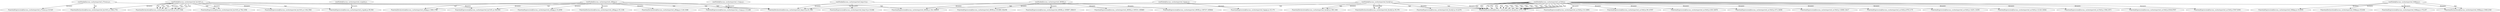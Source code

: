 digraph lacunaCG {
 "rootNode@lacuna_cache/exported_bmjc14.js:," -> "FunctionExpression@lacuna_cache/exported_bmjc14.js:10,646" [label="dynamic" ];
 "rootNode@lacuna_cache/exported_bmjc14.js:," -> "FunctionDeclaration@lacuna_cache/exported_bmjc14.js:61,544" [label="dynamic" ];
 "rootNode@lacuna_cache/exported_bmjc14.js:," -> "FunctionDeclaration@lacuna_cache/exported_0yo4j3.js:1475,1744" [label="tajs" ];
 "rootNode@lacuna_cache/exported_e7twmu.js:," -> "FunctionExpression@lacuna_cache/exported_e7twmu.js:10,525" [label="dynamic" ];
 "rootNode@lacuna_cache/exported_e7twmu.js:," -> "FunctionDeclaration@lacuna_cache/exported_bmjc14.js:61,544" [label="tajs" ];
 "rootNode@lacuna_cache/exported_e7twmu.js:," -> "FunctionDeclaration@lacuna_cache/exported_by3v81.js:1564,1751" [label="tajs" ];
 "rootNode@lacuna_cache/exported_as19z9.js:," -> "FunctionExpression@lacuna_cache/exported_as19z9.js:10,14991" [label="dynamic" ];
 "rootNode@lacuna_cache/exported_as19z9.js:," -> "FunctionExpression@lacuna_cache/exported_as19z9.js:59,14767" [label="dynamic" ];
 "rootNode@lacuna_cache/exported_as19z9.js:," -> "FunctionExpression@lacuna_cache/exported_as19z9.js:439,14678" [label="dynamic" ];
 "rootNode@lacuna_cache/exported_as19z9.js:," -> "FunctionExpression@lacuna_cache/exported_as19z9.js:473,14656" [label="dynamic" ];
 "rootNode@lacuna_cache/exported_as19z9.js:," -> "FunctionExpression@lacuna_cache/exported_as19z9.js:14089,14417" [label="dynamic" ];
 "rootNode@lacuna_cache/exported_as19z9.js:," -> "FunctionExpression@lacuna_cache/exported_as19z9.js:979,1175" [label="dynamic" ];
 "rootNode@lacuna_cache/exported_as19z9.js:," -> "FunctionExpression@lacuna_cache/exported_as19z9.js:14251,14355" [label="dynamic" ];
 "rootNode@lacuna_cache/exported_as19z9.js:," -> "FunctionExpression@lacuna_cache/exported_as19z9.js:12120,14044" [label="dynamic" ];
 "rootNode@lacuna_cache/exported_as19z9.js:," -> "FunctionExpression@lacuna_cache/exported_as19z9.js:1594,1873" [label="dynamic" ];
 "rootNode@lacuna_cache/exported_as19z9.js:," -> "FunctionExpression@lacuna_cache/exported_as19z9.js:8344,9767" [label="dynamic" ];
 "rootNode@lacuna_cache/exported_as19z9.js:," -> "FunctionExpression@lacuna_cache/exported_as19z9.js:5547,6393" [label="dynamic" ];
 "rootNode@lacuna_cache/exported_as19z9.js:," -> "FunctionDeclaration@lacuna_cache/exported_0yo4j3.js:1475,1744" [label="tajs" ];
 "rootNode@lacuna_cache/exported_as19z9.js:," -> "FunctionDeclaration@lacuna_cache/exported_0yo4j3.js:1475,1744" [label="tajs" ];
 "rootNode@lacuna_cache/exported_as19z9.js:," -> "FunctionDeclaration@lacuna_cache/exported_0yo4j3.js:1475,1744" [label="tajs" ];
 "rootNode@lacuna_cache/exported_as19z9.js:," -> "FunctionDeclaration@lacuna_cache/exported_0yo4j3.js:1475,1744" [label="tajs" ];
 "rootNode@lacuna_cache/exported_as19z9.js:," -> "FunctionDeclaration@lacuna_cache/exported_0yo4j3.js:1475,1744" [label="tajs" ];
 "rootNode@lacuna_cache/exported_as19z9.js:," -> "FunctionDeclaration@lacuna_cache/exported_0yo4j3.js:1475,1744" [label="tajs" ];
 "rootNode@lacuna_cache/exported_as19z9.js:," -> "FunctionDeclaration@lacuna_cache/exported_0yo4j3.js:1475,1744" [label="tajs" ];
 "rootNode@lacuna_cache/exported_as19z9.js:," -> "FunctionDeclaration@lacuna_cache/exported_0yo4j3.js:1475,1744" [label="tajs" ];
 "rootNode@lacuna_cache/exported_as19z9.js:," -> "FunctionDeclaration@lacuna_cache/exported_0yo4j3.js:1475,1744" [label="tajs" ];
 "rootNode@lacuna_cache/exported_as19z9.js:," -> "FunctionDeclaration@lacuna_cache/exported_0yo4j3.js:1475,1744" [label="tajs" ];
 "rootNode@lacuna_cache/exported_as19z9.js:," -> "FunctionDeclaration@lacuna_cache/exported_0yo4j3.js:1475,1744" [label="tajs" ];
 "rootNode@lacuna_cache/exported_as19z9.js:," -> "FunctionDeclaration@lacuna_cache/exported_0yo4j3.js:1475,1744" [label="tajs" ];
 "rootNode@lacuna_cache/exported_as19z9.js:," -> "FunctionDeclaration@lacuna_cache/exported_0yo4j3.js:1475,1744" [label="tajs" ];
 "rootNode@lacuna_cache/exported_as19z9.js:," -> "FunctionDeclaration@lacuna_cache/exported_0yo4j3.js:1475,1744" [label="tajs" ];
 "rootNode@lacuna_cache/exported_as19z9.js:," -> "FunctionDeclaration@lacuna_cache/exported_0yo4j3.js:1475,1744" [label="tajs" ];
 "rootNode@lacuna_cache/exported_as19z9.js:," -> "FunctionDeclaration@lacuna_cache/exported_0yo4j3.js:1475,1744" [label="tajs" ];
 "rootNode@lacuna_cache/exported_as19z9.js:," -> "FunctionDeclaration@lacuna_cache/exported_0yo4j3.js:1475,1744" [label="tajs" ];
 "rootNode@lacuna_cache/exported_as19z9.js:," -> "FunctionDeclaration@lacuna_cache/exported_0yo4j3.js:1475,1744" [label="tajs" ];
 "rootNode@lacuna_cache/exported_as19z9.js:," -> "FunctionDeclaration@lacuna_cache/exported_0yo4j3.js:1475,1744" [label="tajs" ];
 "rootNode@lacuna_cache/exported_as19z9.js:," -> "FunctionDeclaration@lacuna_cache/exported_0yo4j3.js:1475,1744" [label="tajs" ];
 "rootNode@lacuna_cache/exported_0yo4j3.js:," -> "FunctionExpression@lacuna_cache/exported_0yo4j3.js:10,2276" [label="dynamic" ];
 "rootNode@lacuna_cache/exported_0yo4j3.js:," -> "FunctionDeclaration@lacuna_cache/exported_0yo4j3.js:1475,1744" [label="dynamic" ];
 "rootNode@lacuna_cache/exported_0yo4j3.js:," -> "FunctionDeclaration@lacuna_cache/exported_0yo4j3.js:35,376" [label="dynamic" ];
 "rootNode@lacuna_cache/exported_0yo4j3.js:," -> "FunctionDeclaration@lacuna_cache/exported_0yo4j3.js:390,1461" [label="dynamic" ];
 "rootNode@lacuna_cache/exported_0yo4j3.js:," -> "FunctionDeclaration@lacuna_cache/exported_0t8kxp.js:1849,2340" [label="tajs" ];
 "rootNode@lacuna_cache/exported_0yo4j3.js:," -> "FunctionDeclaration@lacuna_cache/exported_0yo4j3.js:35,376" [label="tajs" ];
 "rootNode@lacuna_cache/exported_0yo4j3.js:," -> "FunctionDeclaration@lacuna_cache/exported_0yo4j3.js:390,1461" [label="tajs" ];
 "rootNode@lacuna_cache/exported_0yo4j3.js:," -> "FunctionDeclaration@lacuna_cache/exported_0yo4j3.js:1475,1744" [label="tajs" ];
 "rootNode@lacuna_cache/exported_0yo4j3.js:," -> "FunctionDeclaration@lacuna_cache/exported_bmjc14.js:61,544" [label="tajs" ];
 "rootNode@lacuna_cache/exported_0yo4j3.js:," -> "FunctionDeclaration@lacuna_cache/exported_bmjc14.js:61,544" [label="tajs" ];
 "rootNode@lacuna_cache/exported_v1inqa.js:," -> "FunctionExpression@lacuna_cache/exported_v1inqa.js:115,489" [label="dynamic" ];
 "rootNode@lacuna_cache/exported_by3v81.js:," -> "FunctionExpression@lacuna_cache/exported_by3v81.js:342,454" [label="dynamic" ];
 "rootNode@lacuna_cache/exported_by3v81.js:," -> "FunctionExpression@lacuna_cache/exported_by3v81.js:1102,3561" [label="dynamic" ];
 "rootNode@lacuna_cache/exported_by3v81.js:," -> "FunctionDeclaration@lacuna_cache/exported_by3v81.js:1231,1546" [label="dynamic" ];
 "rootNode@lacuna_cache/exported_by3v81.js:," -> "FunctionDeclaration@lacuna_cache/exported_by3v81.js:1564,1751" [label="dynamic" ];
 "rootNode@lacuna_cache/exported_by3v81.js:," -> "FunctionExpression@lacuna_cache/exported_by3v81.js:792,1056" [label="dynamic" ];
 "rootNode@lacuna_cache/exported_by3v81.js:," -> "FunctionExpression@lacuna_cache/exported_by3v81.js:792,1056" [label="tajs" ];
 "rootNode@lacuna_cache/exported_by3v81.js:," -> "FunctionDeclaration@lacuna_cache/exported_by3v81.js:1231,1546" [label="tajs" ];
 "rootNode@lacuna_cache/exported_by3v81.js:," -> "FunctionDeclaration@lacuna_cache/exported_by3v81.js:1231,1546" [label="tajs" ];
 "rootNode@lacuna_cache/exported_by3v81.js:," -> "FunctionDeclaration@lacuna_cache/exported_by3v81.js:1231,1546" [label="tajs" ];
 "rootNode@lacuna_cache/exported_by3v81.js:," -> "FunctionDeclaration@lacuna_cache/exported_by3v81.js:1231,1546" [label="tajs" ];
 "rootNode@lacuna_cache/exported_by3v81.js:," -> "FunctionDeclaration@lacuna_cache/exported_by3v81.js:1231,1546" [label="tajs" ];
 "rootNode@lacuna_cache/exported_by3v81.js:," -> "FunctionDeclaration@lacuna_cache/exported_by3v81.js:1231,1546" [label="tajs" ];
 "rootNode@lacuna_cache/exported_by3v81.js:," -> "FunctionExpression@lacuna_cache/exported_i800lh.js:162,186435" [label="tajs" ];
 "rootNode@lacuna_cache/exported_by3v81.js:," -> "FunctionExpression@lacuna_cache/exported_yvgmki.js:59,583" [label="tajs" ];
 "rootNode@lacuna_cache/exported_i800lh.js:," -> "FunctionExpression@lacuna_cache/exported_i800lh.js:162,186435" [label="dynamic" ];
 "rootNode@lacuna_cache/exported_i800lh.js:," -> "FunctionExpression@lacuna_cache/exported_i800lh.js:181889,182256" [label="dynamic" ];
 "rootNode@lacuna_cache/exported_i800lh.js:," -> "FunctionExpression@lacuna_cache/exported_i800lh.js:185531,185865" [label="dynamic" ];
 "rootNode@lacuna_cache/exported_i800lh.js:," -> "FunctionExpression@lacuna_cache/exported_i800lh.js:185727,185844" [label="dynamic" ];
 "rootNode@lacuna_cache/exported_i800lh.js:," -> "FunctionExpression@lacuna_cache/exported_i800lh.js:185897,186415" [label="dynamic" ];
 "rootNode@lacuna_cache/exported_yvgmki.js:," -> "FunctionExpression@lacuna_cache/exported_yvgmki.js:59,583" [label="dynamic" ];
 "rootNode@lacuna_cache/exported_0t8kxp.js:," -> "FunctionExpression@lacuna_cache/exported_0t8kxp.js:10,2555" [label="dynamic" ];
 "rootNode@lacuna_cache/exported_0t8kxp.js:," -> "FunctionDeclaration@lacuna_cache/exported_0t8kxp.js:35,638" [label="dynamic" ];
 "rootNode@lacuna_cache/exported_0t8kxp.js:," -> "FunctionExpression@lacuna_cache/exported_0t8kxp.js:170,257" [label="dynamic" ];
 "rootNode@lacuna_cache/exported_0t8kxp.js:," -> "FunctionDeclaration@lacuna_cache/exported_0t8kxp.js:1849,2340" [label="dynamic" ];
 "rootNode@lacuna_cache/exported_0t8kxp.js:," -> "FunctionDeclaration@lacuna_cache/exported_0t8kxp.js:1849,2340" [label="tajs" ];
 "rootNode@lacuna_cache/exported_yfhhjg.js:," -> "FunctionExpression@lacuna_cache/exported_yfhhjg.js:10,2059" [label="dynamic" ];
 "rootNode@lacuna_cache/exported_yfhhjg.js:," -> "FunctionDeclaration@lacuna_cache/exported_yfhhjg.js:1660,1782" [label="dynamic" ];
 "rootNode@lacuna_cache/exported_yfhhjg.js:," -> "FunctionDeclaration@lacuna_cache/exported_yfhhjg.js:35,1106" [label="dynamic" ];
 "rootNode@lacuna_cache/exported_yfhhjg.js:," -> "FunctionDeclaration@lacuna_cache/exported_yfhhjg.js:1120,1646" [label="dynamic" ];
 "rootNode@lacuna_cache/exported_yfhhjg.js:," -> "FunctionDeclaration@lacuna_cache/exported_bmjc14.js:61,544" [label="tajs" ];
 "rootNode@lacuna_cache/exported_yfhhjg.js:," -> "FunctionDeclaration@lacuna_cache/exported_bmjc14.js:61,544" [label="tajs" ];
 "rootNode@lacuna_cache/exported_yfhhjg.js:," -> "FunctionExpression@lacuna_cache/exported_by3v81.js:342,454" [label="tajs" ];
 "rootNode@lacuna_cache/exported_yfhhjg.js:," -> "FunctionExpression@lacuna_cache/exported_v1inqa.js:115,489" [label="tajs" ];
 "rootNode@lacuna_cache/exported_yfhhjg.js:," -> "FunctionDeclaration@lacuna_cache/exported_yfhhjg.js:1660,1782" [label="tajs" ];
 "rootNode@lacuna_cache/exported_ttppqx.js:," -> "FunctionExpression@lacuna_cache/exported_ttppqx.js:10,175" [label="dynamic" ];
 "rootNode@lacuna_cache/exported_ttppqx.js:," -> "FunctionExpression@lacuna_cache/exported_i800lh.js:162,186435" [label="tajs" ];
 }